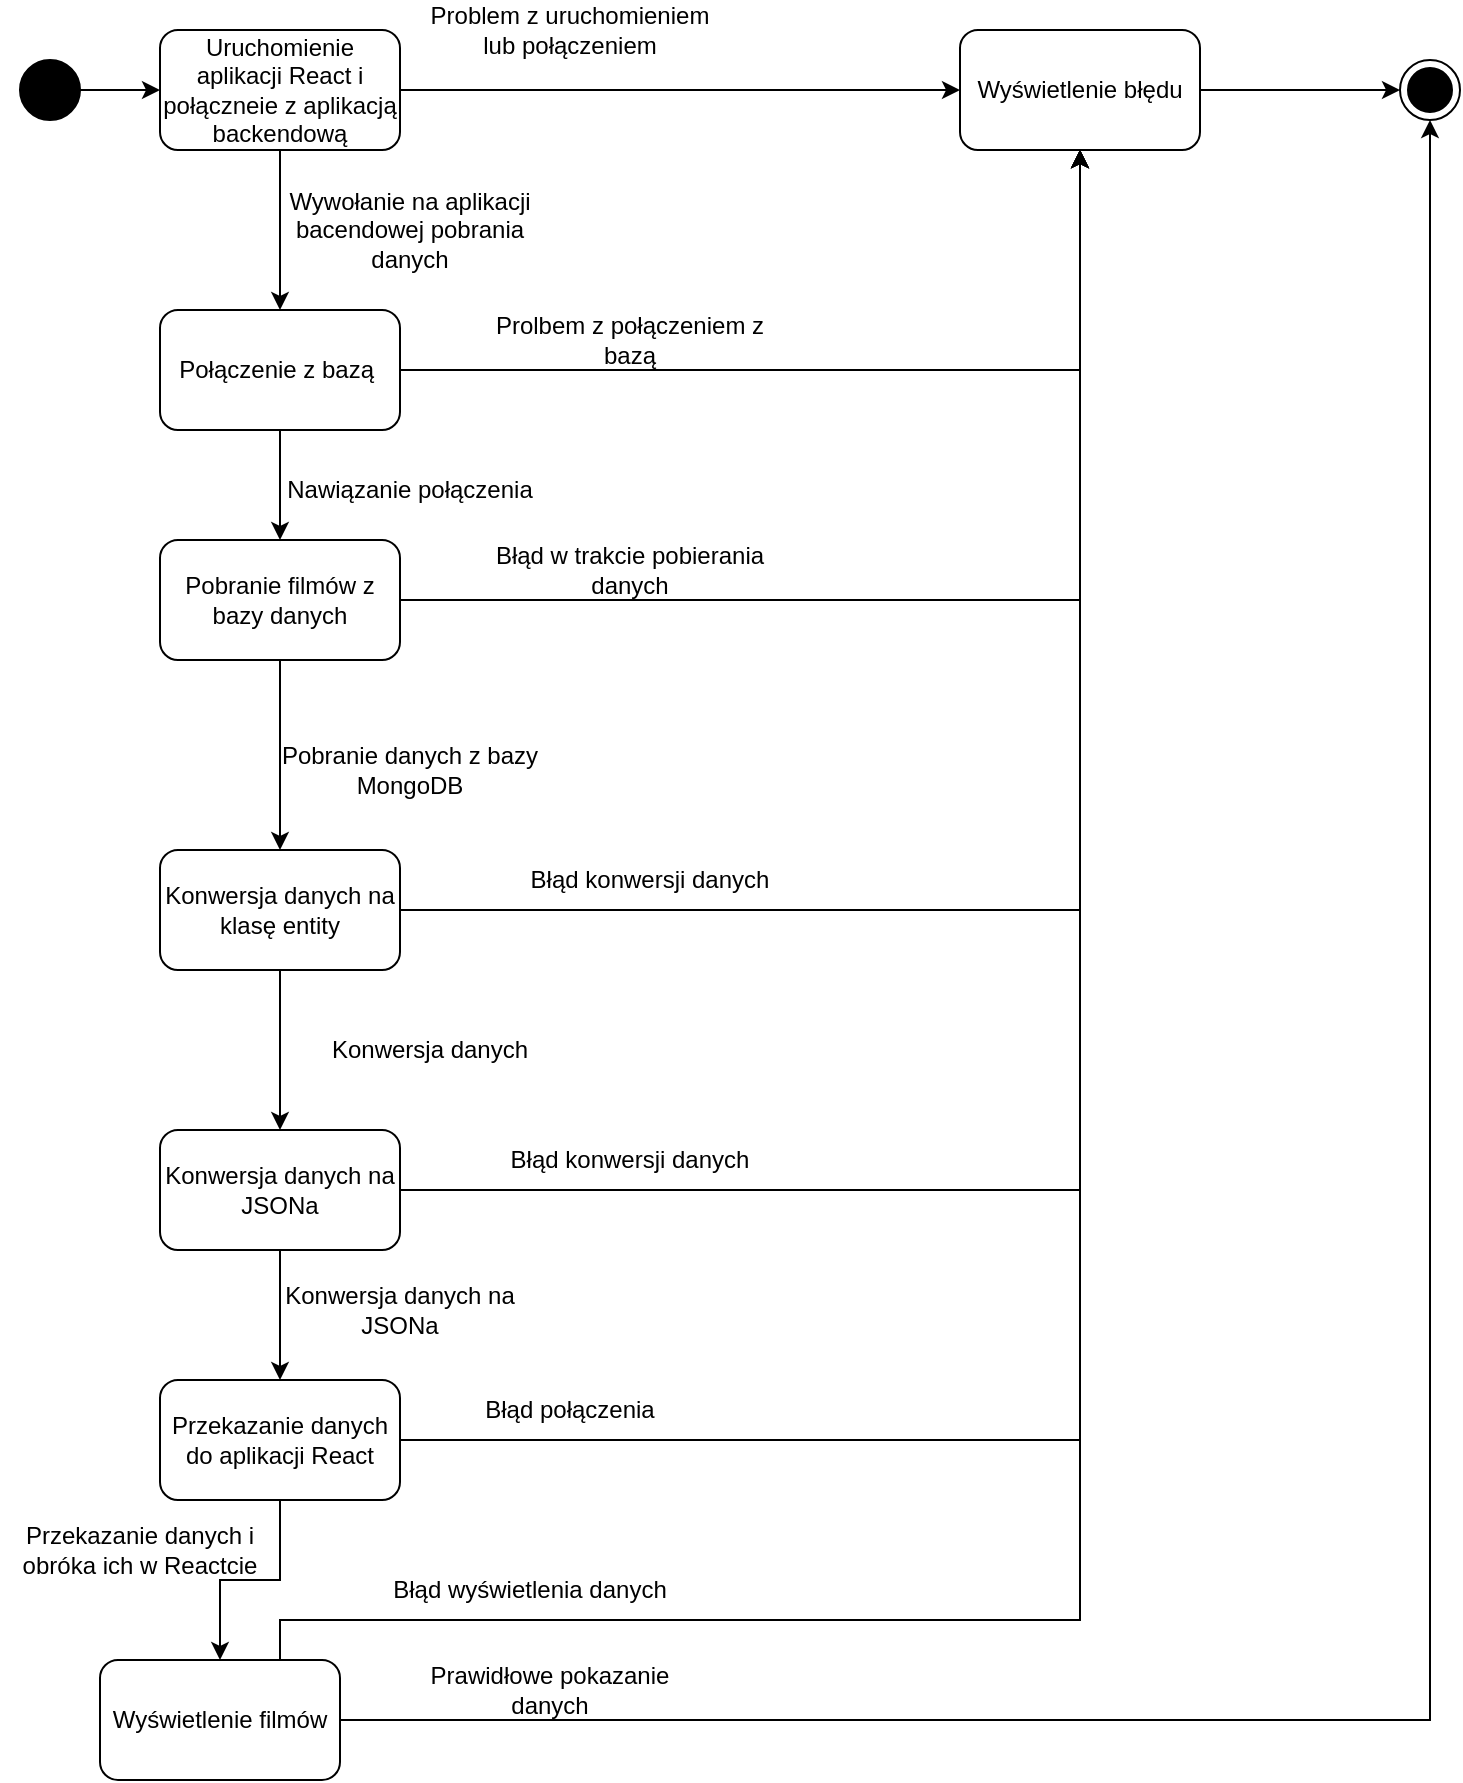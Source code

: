 <mxfile version="22.1.2" type="device">
  <diagram name="Strona-1" id="cJaUip0w19oKlnC0vg01">
    <mxGraphModel dx="1098" dy="828" grid="1" gridSize="10" guides="1" tooltips="1" connect="1" arrows="1" fold="1" page="1" pageScale="1" pageWidth="827" pageHeight="1169" math="0" shadow="0">
      <root>
        <mxCell id="0" />
        <mxCell id="1" parent="0" />
        <mxCell id="7a7YbkUOlr42AZD3TWGT-4" value="" style="edgeStyle=orthogonalEdgeStyle;rounded=0;orthogonalLoop=1;jettySize=auto;html=1;" edge="1" parent="1" source="7a7YbkUOlr42AZD3TWGT-1" target="7a7YbkUOlr42AZD3TWGT-3">
          <mxGeometry relative="1" as="geometry" />
        </mxCell>
        <mxCell id="7a7YbkUOlr42AZD3TWGT-1" value="" style="ellipse;fillColor=strokeColor;html=1;" vertex="1" parent="1">
          <mxGeometry x="10" y="130" width="30" height="30" as="geometry" />
        </mxCell>
        <mxCell id="7a7YbkUOlr42AZD3TWGT-2" value="" style="ellipse;html=1;shape=endState;fillColor=strokeColor;" vertex="1" parent="1">
          <mxGeometry x="700" y="130" width="30" height="30" as="geometry" />
        </mxCell>
        <mxCell id="7a7YbkUOlr42AZD3TWGT-6" value="" style="edgeStyle=orthogonalEdgeStyle;rounded=0;orthogonalLoop=1;jettySize=auto;html=1;" edge="1" parent="1" source="7a7YbkUOlr42AZD3TWGT-3" target="7a7YbkUOlr42AZD3TWGT-5">
          <mxGeometry relative="1" as="geometry" />
        </mxCell>
        <mxCell id="7a7YbkUOlr42AZD3TWGT-3" value="Uruchomienie aplikacji React i połączneie z aplikacją backendową" style="rounded=1;whiteSpace=wrap;html=1;" vertex="1" parent="1">
          <mxGeometry x="80" y="115" width="120" height="60" as="geometry" />
        </mxCell>
        <mxCell id="7a7YbkUOlr42AZD3TWGT-19" value="" style="edgeStyle=orthogonalEdgeStyle;rounded=0;orthogonalLoop=1;jettySize=auto;html=1;" edge="1" parent="1" source="7a7YbkUOlr42AZD3TWGT-5" target="7a7YbkUOlr42AZD3TWGT-18">
          <mxGeometry relative="1" as="geometry" />
        </mxCell>
        <mxCell id="7a7YbkUOlr42AZD3TWGT-22" style="edgeStyle=orthogonalEdgeStyle;rounded=0;orthogonalLoop=1;jettySize=auto;html=1;" edge="1" parent="1" source="7a7YbkUOlr42AZD3TWGT-5" target="7a7YbkUOlr42AZD3TWGT-27">
          <mxGeometry relative="1" as="geometry" />
        </mxCell>
        <mxCell id="7a7YbkUOlr42AZD3TWGT-5" value="Połączenie z bazą&amp;nbsp;" style="whiteSpace=wrap;html=1;rounded=1;" vertex="1" parent="1">
          <mxGeometry x="80" y="255" width="120" height="60" as="geometry" />
        </mxCell>
        <mxCell id="7a7YbkUOlr42AZD3TWGT-7" value="Wywołanie na aplikacji bacendowej pobrania danych" style="text;html=1;strokeColor=none;fillColor=none;align=center;verticalAlign=middle;whiteSpace=wrap;rounded=0;" vertex="1" parent="1">
          <mxGeometry x="130" y="200" width="150" height="30" as="geometry" />
        </mxCell>
        <mxCell id="7a7YbkUOlr42AZD3TWGT-12" value="" style="edgeStyle=orthogonalEdgeStyle;rounded=0;orthogonalLoop=1;jettySize=auto;html=1;" edge="1" parent="1" source="7a7YbkUOlr42AZD3TWGT-8" target="7a7YbkUOlr42AZD3TWGT-11">
          <mxGeometry relative="1" as="geometry" />
        </mxCell>
        <mxCell id="7a7YbkUOlr42AZD3TWGT-29" style="edgeStyle=orthogonalEdgeStyle;rounded=0;orthogonalLoop=1;jettySize=auto;html=1;" edge="1" parent="1" source="7a7YbkUOlr42AZD3TWGT-8" target="7a7YbkUOlr42AZD3TWGT-27">
          <mxGeometry relative="1" as="geometry" />
        </mxCell>
        <mxCell id="7a7YbkUOlr42AZD3TWGT-8" value="Konwersja danych na klasę entity" style="whiteSpace=wrap;html=1;rounded=1;" vertex="1" parent="1">
          <mxGeometry x="80" y="525" width="120" height="60" as="geometry" />
        </mxCell>
        <mxCell id="7a7YbkUOlr42AZD3TWGT-10" value="Pobranie danych z bazy MongoDB" style="text;html=1;strokeColor=none;fillColor=none;align=center;verticalAlign=middle;whiteSpace=wrap;rounded=0;" vertex="1" parent="1">
          <mxGeometry x="130" y="470" width="150" height="30" as="geometry" />
        </mxCell>
        <mxCell id="7a7YbkUOlr42AZD3TWGT-15" value="" style="edgeStyle=orthogonalEdgeStyle;rounded=0;orthogonalLoop=1;jettySize=auto;html=1;" edge="1" parent="1" source="7a7YbkUOlr42AZD3TWGT-11" target="7a7YbkUOlr42AZD3TWGT-14">
          <mxGeometry relative="1" as="geometry" />
        </mxCell>
        <mxCell id="7a7YbkUOlr42AZD3TWGT-31" style="edgeStyle=orthogonalEdgeStyle;rounded=0;orthogonalLoop=1;jettySize=auto;html=1;" edge="1" parent="1" source="7a7YbkUOlr42AZD3TWGT-11" target="7a7YbkUOlr42AZD3TWGT-27">
          <mxGeometry relative="1" as="geometry" />
        </mxCell>
        <mxCell id="7a7YbkUOlr42AZD3TWGT-11" value="Konwersja danych na JSONa" style="whiteSpace=wrap;html=1;rounded=1;" vertex="1" parent="1">
          <mxGeometry x="80" y="665" width="120" height="60" as="geometry" />
        </mxCell>
        <mxCell id="7a7YbkUOlr42AZD3TWGT-13" value="Konwersja danych" style="text;html=1;strokeColor=none;fillColor=none;align=center;verticalAlign=middle;whiteSpace=wrap;rounded=0;" vertex="1" parent="1">
          <mxGeometry x="140" y="610" width="150" height="30" as="geometry" />
        </mxCell>
        <mxCell id="7a7YbkUOlr42AZD3TWGT-33" style="edgeStyle=orthogonalEdgeStyle;rounded=0;orthogonalLoop=1;jettySize=auto;html=1;" edge="1" parent="1" source="7a7YbkUOlr42AZD3TWGT-14" target="7a7YbkUOlr42AZD3TWGT-27">
          <mxGeometry relative="1" as="geometry" />
        </mxCell>
        <mxCell id="7a7YbkUOlr42AZD3TWGT-36" value="" style="edgeStyle=orthogonalEdgeStyle;rounded=0;orthogonalLoop=1;jettySize=auto;html=1;" edge="1" parent="1" source="7a7YbkUOlr42AZD3TWGT-14" target="7a7YbkUOlr42AZD3TWGT-35">
          <mxGeometry relative="1" as="geometry" />
        </mxCell>
        <mxCell id="7a7YbkUOlr42AZD3TWGT-14" value="Przekazanie danych do aplikacji React" style="whiteSpace=wrap;html=1;rounded=1;" vertex="1" parent="1">
          <mxGeometry x="80" y="790" width="120" height="60" as="geometry" />
        </mxCell>
        <mxCell id="7a7YbkUOlr42AZD3TWGT-16" style="edgeStyle=orthogonalEdgeStyle;rounded=0;orthogonalLoop=1;jettySize=auto;html=1;" edge="1" parent="1" source="7a7YbkUOlr42AZD3TWGT-3" target="7a7YbkUOlr42AZD3TWGT-27">
          <mxGeometry relative="1" as="geometry" />
        </mxCell>
        <mxCell id="7a7YbkUOlr42AZD3TWGT-17" value="Problem z uruchomieniem lub połączeniem" style="text;html=1;strokeColor=none;fillColor=none;align=center;verticalAlign=middle;whiteSpace=wrap;rounded=0;" vertex="1" parent="1">
          <mxGeometry x="210" y="100" width="150" height="30" as="geometry" />
        </mxCell>
        <mxCell id="7a7YbkUOlr42AZD3TWGT-21" style="edgeStyle=orthogonalEdgeStyle;rounded=0;orthogonalLoop=1;jettySize=auto;html=1;" edge="1" parent="1" source="7a7YbkUOlr42AZD3TWGT-18" target="7a7YbkUOlr42AZD3TWGT-8">
          <mxGeometry relative="1" as="geometry" />
        </mxCell>
        <mxCell id="7a7YbkUOlr42AZD3TWGT-24" style="edgeStyle=orthogonalEdgeStyle;rounded=0;orthogonalLoop=1;jettySize=auto;html=1;" edge="1" parent="1" source="7a7YbkUOlr42AZD3TWGT-18" target="7a7YbkUOlr42AZD3TWGT-27">
          <mxGeometry relative="1" as="geometry" />
        </mxCell>
        <mxCell id="7a7YbkUOlr42AZD3TWGT-18" value="Pobranie filmów z bazy danych" style="whiteSpace=wrap;html=1;rounded=1;" vertex="1" parent="1">
          <mxGeometry x="80" y="370" width="120" height="60" as="geometry" />
        </mxCell>
        <mxCell id="7a7YbkUOlr42AZD3TWGT-23" value="Prolbem z połączeniem z bazą" style="text;html=1;strokeColor=none;fillColor=none;align=center;verticalAlign=middle;whiteSpace=wrap;rounded=0;" vertex="1" parent="1">
          <mxGeometry x="240" y="255" width="150" height="30" as="geometry" />
        </mxCell>
        <mxCell id="7a7YbkUOlr42AZD3TWGT-25" value="Nawiązanie połączenia" style="text;html=1;strokeColor=none;fillColor=none;align=center;verticalAlign=middle;whiteSpace=wrap;rounded=0;" vertex="1" parent="1">
          <mxGeometry x="130" y="330" width="150" height="30" as="geometry" />
        </mxCell>
        <mxCell id="7a7YbkUOlr42AZD3TWGT-26" value="Błąd w trakcie pobierania danych" style="text;html=1;strokeColor=none;fillColor=none;align=center;verticalAlign=middle;whiteSpace=wrap;rounded=0;" vertex="1" parent="1">
          <mxGeometry x="240" y="370" width="150" height="30" as="geometry" />
        </mxCell>
        <mxCell id="7a7YbkUOlr42AZD3TWGT-28" style="edgeStyle=orthogonalEdgeStyle;rounded=0;orthogonalLoop=1;jettySize=auto;html=1;" edge="1" parent="1" source="7a7YbkUOlr42AZD3TWGT-27" target="7a7YbkUOlr42AZD3TWGT-2">
          <mxGeometry relative="1" as="geometry" />
        </mxCell>
        <mxCell id="7a7YbkUOlr42AZD3TWGT-27" value="Wyświetlenie błędu" style="rounded=1;whiteSpace=wrap;html=1;" vertex="1" parent="1">
          <mxGeometry x="480" y="115" width="120" height="60" as="geometry" />
        </mxCell>
        <mxCell id="7a7YbkUOlr42AZD3TWGT-30" value="Błąd konwersji danych" style="text;html=1;strokeColor=none;fillColor=none;align=center;verticalAlign=middle;whiteSpace=wrap;rounded=0;" vertex="1" parent="1">
          <mxGeometry x="250" y="525" width="150" height="30" as="geometry" />
        </mxCell>
        <mxCell id="7a7YbkUOlr42AZD3TWGT-32" value="Błąd konwersji danych" style="text;html=1;strokeColor=none;fillColor=none;align=center;verticalAlign=middle;whiteSpace=wrap;rounded=0;" vertex="1" parent="1">
          <mxGeometry x="240" y="665" width="150" height="30" as="geometry" />
        </mxCell>
        <mxCell id="7a7YbkUOlr42AZD3TWGT-34" value="Błąd połączenia" style="text;html=1;strokeColor=none;fillColor=none;align=center;verticalAlign=middle;whiteSpace=wrap;rounded=0;" vertex="1" parent="1">
          <mxGeometry x="210" y="790" width="150" height="30" as="geometry" />
        </mxCell>
        <mxCell id="7a7YbkUOlr42AZD3TWGT-37" style="edgeStyle=orthogonalEdgeStyle;rounded=0;orthogonalLoop=1;jettySize=auto;html=1;" edge="1" parent="1" source="7a7YbkUOlr42AZD3TWGT-35" target="7a7YbkUOlr42AZD3TWGT-2">
          <mxGeometry relative="1" as="geometry" />
        </mxCell>
        <mxCell id="7a7YbkUOlr42AZD3TWGT-39" style="edgeStyle=orthogonalEdgeStyle;rounded=0;orthogonalLoop=1;jettySize=auto;html=1;" edge="1" parent="1" source="7a7YbkUOlr42AZD3TWGT-35" target="7a7YbkUOlr42AZD3TWGT-27">
          <mxGeometry relative="1" as="geometry">
            <Array as="points">
              <mxPoint x="140" y="910" />
              <mxPoint x="540" y="910" />
            </Array>
          </mxGeometry>
        </mxCell>
        <mxCell id="7a7YbkUOlr42AZD3TWGT-35" value="Wyświetlenie filmów" style="whiteSpace=wrap;html=1;rounded=1;" vertex="1" parent="1">
          <mxGeometry x="50" y="930" width="120" height="60" as="geometry" />
        </mxCell>
        <mxCell id="7a7YbkUOlr42AZD3TWGT-38" value="Prawidłowe pokazanie danych" style="text;html=1;strokeColor=none;fillColor=none;align=center;verticalAlign=middle;whiteSpace=wrap;rounded=0;" vertex="1" parent="1">
          <mxGeometry x="200" y="930" width="150" height="30" as="geometry" />
        </mxCell>
        <mxCell id="7a7YbkUOlr42AZD3TWGT-40" value="Błąd wyświetlenia danych" style="text;html=1;strokeColor=none;fillColor=none;align=center;verticalAlign=middle;whiteSpace=wrap;rounded=0;" vertex="1" parent="1">
          <mxGeometry x="190" y="880" width="150" height="30" as="geometry" />
        </mxCell>
        <mxCell id="7a7YbkUOlr42AZD3TWGT-41" value="Konwersja danych na JSONa" style="text;html=1;strokeColor=none;fillColor=none;align=center;verticalAlign=middle;whiteSpace=wrap;rounded=0;" vertex="1" parent="1">
          <mxGeometry x="130" y="740" width="140" height="30" as="geometry" />
        </mxCell>
        <mxCell id="7a7YbkUOlr42AZD3TWGT-42" value="Przekazanie danych i obróka ich w Reactcie" style="text;html=1;strokeColor=none;fillColor=none;align=center;verticalAlign=middle;whiteSpace=wrap;rounded=0;" vertex="1" parent="1">
          <mxGeometry y="860" width="140" height="30" as="geometry" />
        </mxCell>
      </root>
    </mxGraphModel>
  </diagram>
</mxfile>
